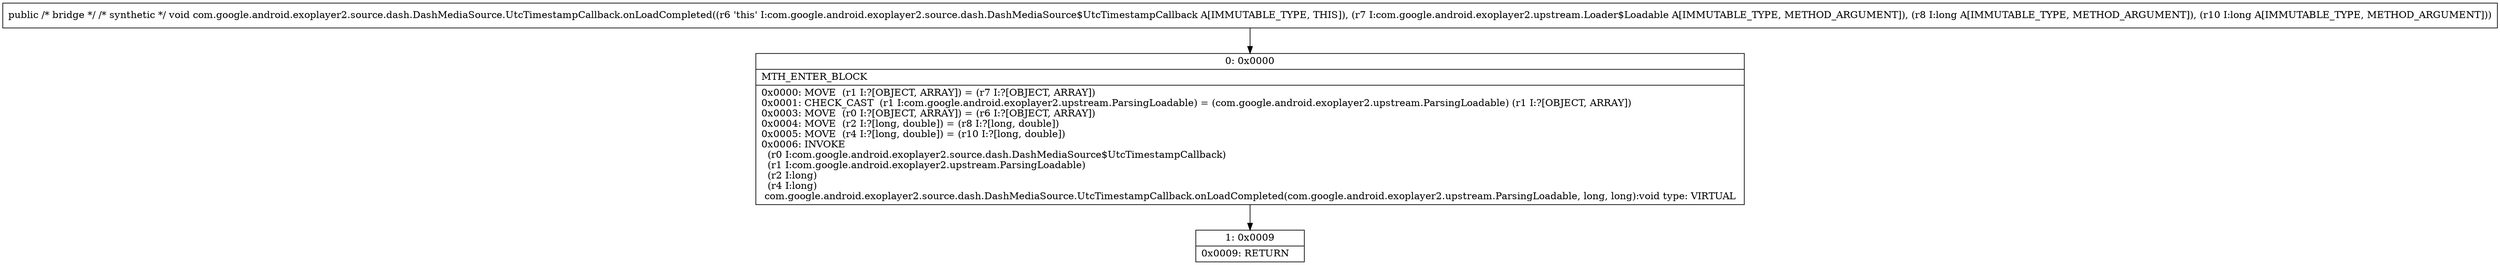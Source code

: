 digraph "CFG forcom.google.android.exoplayer2.source.dash.DashMediaSource.UtcTimestampCallback.onLoadCompleted(Lcom\/google\/android\/exoplayer2\/upstream\/Loader$Loadable;JJ)V" {
Node_0 [shape=record,label="{0\:\ 0x0000|MTH_ENTER_BLOCK\l|0x0000: MOVE  (r1 I:?[OBJECT, ARRAY]) = (r7 I:?[OBJECT, ARRAY]) \l0x0001: CHECK_CAST  (r1 I:com.google.android.exoplayer2.upstream.ParsingLoadable) = (com.google.android.exoplayer2.upstream.ParsingLoadable) (r1 I:?[OBJECT, ARRAY]) \l0x0003: MOVE  (r0 I:?[OBJECT, ARRAY]) = (r6 I:?[OBJECT, ARRAY]) \l0x0004: MOVE  (r2 I:?[long, double]) = (r8 I:?[long, double]) \l0x0005: MOVE  (r4 I:?[long, double]) = (r10 I:?[long, double]) \l0x0006: INVOKE  \l  (r0 I:com.google.android.exoplayer2.source.dash.DashMediaSource$UtcTimestampCallback)\l  (r1 I:com.google.android.exoplayer2.upstream.ParsingLoadable)\l  (r2 I:long)\l  (r4 I:long)\l com.google.android.exoplayer2.source.dash.DashMediaSource.UtcTimestampCallback.onLoadCompleted(com.google.android.exoplayer2.upstream.ParsingLoadable, long, long):void type: VIRTUAL \l}"];
Node_1 [shape=record,label="{1\:\ 0x0009|0x0009: RETURN   \l}"];
MethodNode[shape=record,label="{public \/* bridge *\/ \/* synthetic *\/ void com.google.android.exoplayer2.source.dash.DashMediaSource.UtcTimestampCallback.onLoadCompleted((r6 'this' I:com.google.android.exoplayer2.source.dash.DashMediaSource$UtcTimestampCallback A[IMMUTABLE_TYPE, THIS]), (r7 I:com.google.android.exoplayer2.upstream.Loader$Loadable A[IMMUTABLE_TYPE, METHOD_ARGUMENT]), (r8 I:long A[IMMUTABLE_TYPE, METHOD_ARGUMENT]), (r10 I:long A[IMMUTABLE_TYPE, METHOD_ARGUMENT])) }"];
MethodNode -> Node_0;
Node_0 -> Node_1;
}

